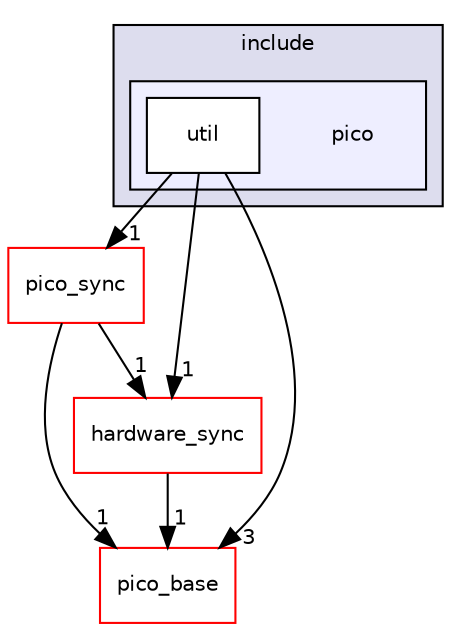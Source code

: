 digraph "pico_util/include/pico" {
  compound=true
  node [ fontsize="10", fontname="Helvetica"];
  edge [ labelfontsize="10", labelfontname="Helvetica"];
  subgraph clusterdir_d611754b8301e13742db1abf8e2dd78b {
    graph [ bgcolor="#ddddee", pencolor="black", label="include" fontname="Helvetica", fontsize="10", URL="dir_d611754b8301e13742db1abf8e2dd78b.html"]
  subgraph clusterdir_c690cc304938995cbf1069e30113a22e {
    graph [ bgcolor="#eeeeff", pencolor="black", label="" URL="dir_c690cc304938995cbf1069e30113a22e.html"];
    dir_c690cc304938995cbf1069e30113a22e [shape=plaintext label="pico"];
    dir_ca93677df6532df39f5490d409b903c7 [shape=box label="util" color="black" fillcolor="white" style="filled" URL="dir_ca93677df6532df39f5490d409b903c7.html"];
  }
  }
  dir_80049ec721efe325411d59f8402ca4d2 [shape=box label="pico_sync" fillcolor="white" style="filled" color="red" URL="dir_80049ec721efe325411d59f8402ca4d2.html"];
  dir_ee4ba4c32933fd9d1c9bce216e67756d [shape=box label="pico_base" fillcolor="white" style="filled" color="red" URL="dir_ee4ba4c32933fd9d1c9bce216e67756d.html"];
  dir_992bccbfc838886b69a13f304f758bbd [shape=box label="hardware_sync" fillcolor="white" style="filled" color="red" URL="dir_992bccbfc838886b69a13f304f758bbd.html"];
  dir_80049ec721efe325411d59f8402ca4d2->dir_ee4ba4c32933fd9d1c9bce216e67756d [headlabel="1", labeldistance=1.5 headhref="dir_000029_000007.html"];
  dir_80049ec721efe325411d59f8402ca4d2->dir_992bccbfc838886b69a13f304f758bbd [headlabel="1", labeldistance=1.5 headhref="dir_000029_000032.html"];
  dir_ca93677df6532df39f5490d409b903c7->dir_80049ec721efe325411d59f8402ca4d2 [headlabel="1", labeldistance=1.5 headhref="dir_000049_000029.html"];
  dir_ca93677df6532df39f5490d409b903c7->dir_ee4ba4c32933fd9d1c9bce216e67756d [headlabel="3", labeldistance=1.5 headhref="dir_000049_000007.html"];
  dir_ca93677df6532df39f5490d409b903c7->dir_992bccbfc838886b69a13f304f758bbd [headlabel="1", labeldistance=1.5 headhref="dir_000049_000032.html"];
  dir_992bccbfc838886b69a13f304f758bbd->dir_ee4ba4c32933fd9d1c9bce216e67756d [headlabel="1", labeldistance=1.5 headhref="dir_000032_000007.html"];
}
